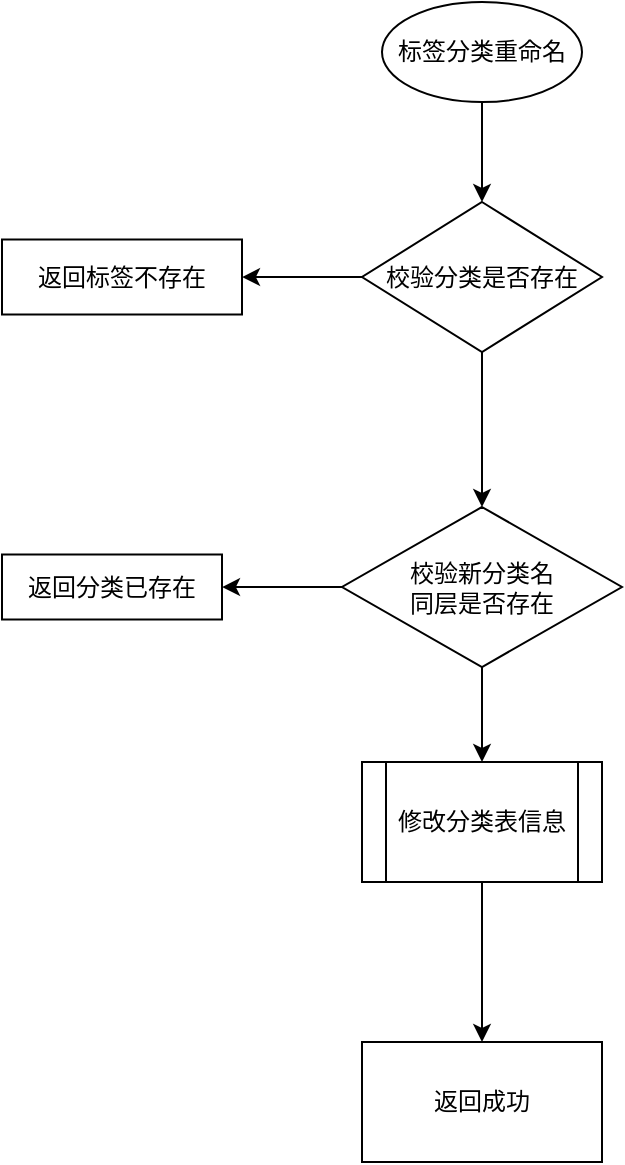 <mxfile version="24.8.0">
  <diagram name="第 1 页" id="QQPeSfdHHbTasrYbq7Ir">
    <mxGraphModel dx="1026" dy="650" grid="1" gridSize="10" guides="1" tooltips="1" connect="1" arrows="1" fold="1" page="1" pageScale="1" pageWidth="827" pageHeight="1169" math="0" shadow="0">
      <root>
        <mxCell id="0" />
        <mxCell id="1" parent="0" />
        <mxCell id="PJHzrprBZmVnapLB5ji3-3" value="" style="edgeStyle=orthogonalEdgeStyle;rounded=0;orthogonalLoop=1;jettySize=auto;html=1;" parent="1" source="PJHzrprBZmVnapLB5ji3-1" target="PJHzrprBZmVnapLB5ji3-2" edge="1">
          <mxGeometry relative="1" as="geometry" />
        </mxCell>
        <mxCell id="PJHzrprBZmVnapLB5ji3-1" value="标签分类重命名" style="ellipse;whiteSpace=wrap;html=1;" parent="1" vertex="1">
          <mxGeometry x="320" y="140" width="100" height="50" as="geometry" />
        </mxCell>
        <mxCell id="PJHzrprBZmVnapLB5ji3-5" value="" style="edgeStyle=orthogonalEdgeStyle;rounded=0;orthogonalLoop=1;jettySize=auto;html=1;" parent="1" source="PJHzrprBZmVnapLB5ji3-2" target="PJHzrprBZmVnapLB5ji3-4" edge="1">
          <mxGeometry relative="1" as="geometry" />
        </mxCell>
        <mxCell id="1Ve9IJLL9eKlX0IUUkzD-2" value="" style="edgeStyle=orthogonalEdgeStyle;rounded=0;orthogonalLoop=1;jettySize=auto;html=1;" edge="1" parent="1" source="PJHzrprBZmVnapLB5ji3-2" target="1Ve9IJLL9eKlX0IUUkzD-1">
          <mxGeometry relative="1" as="geometry" />
        </mxCell>
        <mxCell id="PJHzrprBZmVnapLB5ji3-2" value="校验分类是否存在" style="rhombus;whiteSpace=wrap;html=1;" parent="1" vertex="1">
          <mxGeometry x="310" y="240" width="120" height="75" as="geometry" />
        </mxCell>
        <mxCell id="PJHzrprBZmVnapLB5ji3-4" value="返回标签不存在" style="whiteSpace=wrap;html=1;" parent="1" vertex="1">
          <mxGeometry x="130" y="258.75" width="120" height="37.5" as="geometry" />
        </mxCell>
        <mxCell id="PJHzrprBZmVnapLB5ji3-9" value="" style="edgeStyle=orthogonalEdgeStyle;rounded=0;orthogonalLoop=1;jettySize=auto;html=1;" parent="1" source="PJHzrprBZmVnapLB5ji3-6" target="PJHzrprBZmVnapLB5ji3-8" edge="1">
          <mxGeometry relative="1" as="geometry" />
        </mxCell>
        <mxCell id="PJHzrprBZmVnapLB5ji3-6" value="修改分类表信息" style="shape=process;whiteSpace=wrap;html=1;backgroundOutline=1;" parent="1" vertex="1">
          <mxGeometry x="310" y="520" width="120" height="60" as="geometry" />
        </mxCell>
        <mxCell id="PJHzrprBZmVnapLB5ji3-8" value="返回成功" style="whiteSpace=wrap;html=1;" parent="1" vertex="1">
          <mxGeometry x="310" y="660" width="120" height="60" as="geometry" />
        </mxCell>
        <mxCell id="1Ve9IJLL9eKlX0IUUkzD-4" value="" style="edgeStyle=orthogonalEdgeStyle;rounded=0;orthogonalLoop=1;jettySize=auto;html=1;" edge="1" parent="1" source="1Ve9IJLL9eKlX0IUUkzD-1" target="1Ve9IJLL9eKlX0IUUkzD-3">
          <mxGeometry relative="1" as="geometry" />
        </mxCell>
        <mxCell id="1Ve9IJLL9eKlX0IUUkzD-5" value="" style="edgeStyle=orthogonalEdgeStyle;rounded=0;orthogonalLoop=1;jettySize=auto;html=1;" edge="1" parent="1" source="1Ve9IJLL9eKlX0IUUkzD-1" target="PJHzrprBZmVnapLB5ji3-6">
          <mxGeometry relative="1" as="geometry" />
        </mxCell>
        <mxCell id="1Ve9IJLL9eKlX0IUUkzD-1" value="校验新分类名&lt;div&gt;同层是否存在&lt;/div&gt;" style="rhombus;whiteSpace=wrap;html=1;" vertex="1" parent="1">
          <mxGeometry x="300" y="392.5" width="140" height="80" as="geometry" />
        </mxCell>
        <mxCell id="1Ve9IJLL9eKlX0IUUkzD-3" value="返回分类已存在" style="whiteSpace=wrap;html=1;" vertex="1" parent="1">
          <mxGeometry x="130" y="416.25" width="110" height="32.5" as="geometry" />
        </mxCell>
      </root>
    </mxGraphModel>
  </diagram>
</mxfile>
